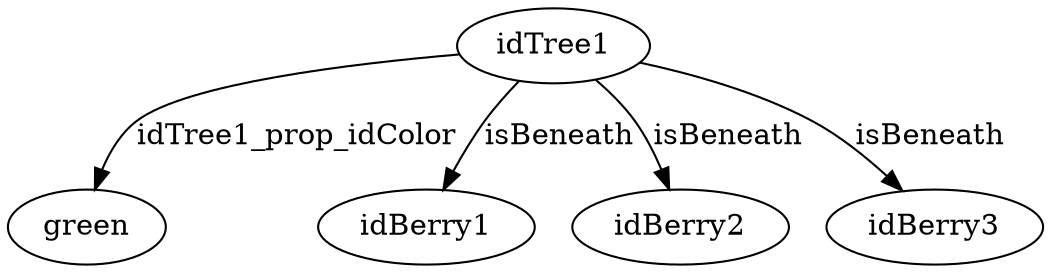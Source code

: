 strict digraph  {
idTree1 [node_type=entity_node];
green [node_type=property_node];
idBerry1 [node_type=entity_node];
idBerry2 [node_type=entity_node];
idBerry3 [node_type=entity_node];
idTree1 -> green  [edge_type=property, label=idTree1_prop_idColor];
idTree1 -> idBerry1  [edge_type=relationship, label=isBeneath];
idTree1 -> idBerry2  [edge_type=relationship, label=isBeneath];
idTree1 -> idBerry3  [edge_type=relationship, label=isBeneath];
}
